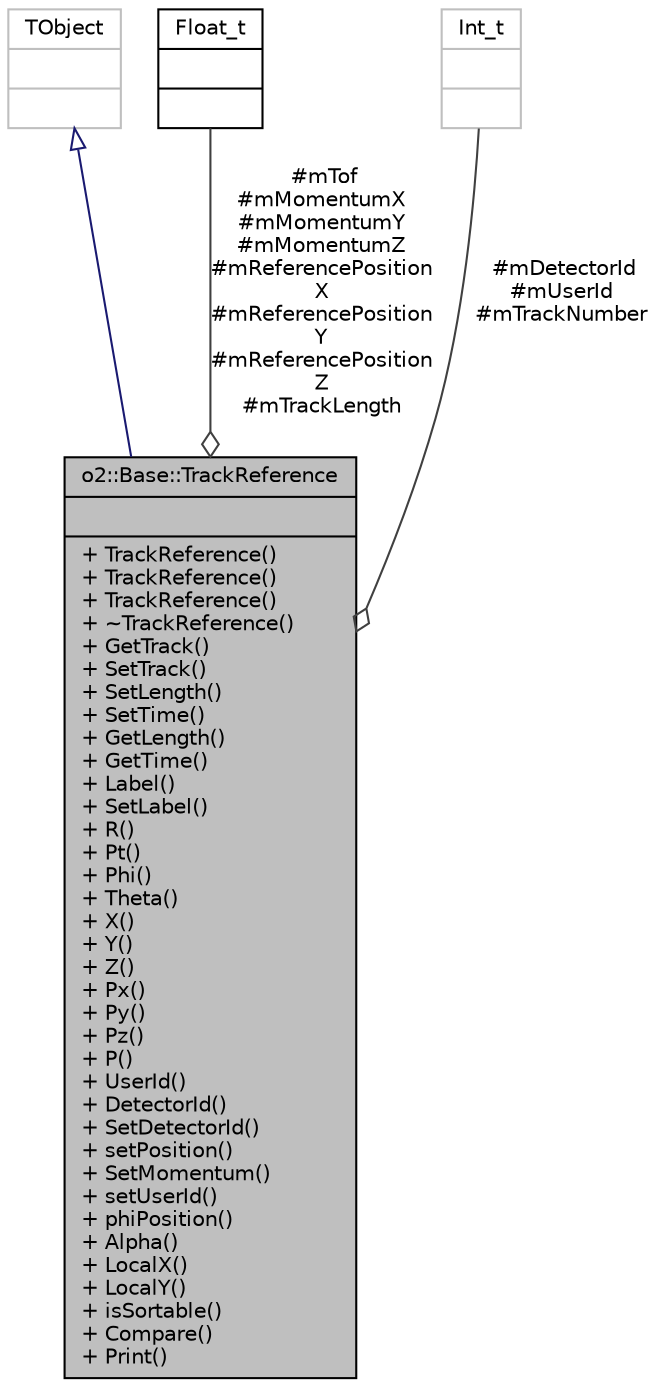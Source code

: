 digraph "o2::Base::TrackReference"
{
 // INTERACTIVE_SVG=YES
  bgcolor="transparent";
  edge [fontname="Helvetica",fontsize="10",labelfontname="Helvetica",labelfontsize="10"];
  node [fontname="Helvetica",fontsize="10",shape=record];
  Node1 [label="{o2::Base::TrackReference\n||+ TrackReference()\l+ TrackReference()\l+ TrackReference()\l+ ~TrackReference()\l+ GetTrack()\l+ SetTrack()\l+ SetLength()\l+ SetTime()\l+ GetLength()\l+ GetTime()\l+ Label()\l+ SetLabel()\l+ R()\l+ Pt()\l+ Phi()\l+ Theta()\l+ X()\l+ Y()\l+ Z()\l+ Px()\l+ Py()\l+ Pz()\l+ P()\l+ UserId()\l+ DetectorId()\l+ SetDetectorId()\l+ setPosition()\l+ SetMomentum()\l+ setUserId()\l+ phiPosition()\l+ Alpha()\l+ LocalX()\l+ LocalY()\l+ isSortable()\l+ Compare()\l+ Print()\l}",height=0.2,width=0.4,color="black", fillcolor="grey75", style="filled" fontcolor="black"];
  Node2 -> Node1 [dir="back",color="midnightblue",fontsize="10",style="solid",arrowtail="onormal",fontname="Helvetica"];
  Node2 [label="{TObject\n||}",height=0.2,width=0.4,color="grey75"];
  Node3 -> Node1 [color="grey25",fontsize="10",style="solid",label=" #mTof\n#mMomentumX\n#mMomentumY\n#mMomentumZ\n#mReferencePosition\lX\n#mReferencePosition\lY\n#mReferencePosition\lZ\n#mTrackLength" ,arrowhead="odiamond",fontname="Helvetica"];
  Node3 [label="{Float_t\n||}",height=0.2,width=0.4,color="black",URL="$d9/d7d/classFloat__t.html"];
  Node4 -> Node1 [color="grey25",fontsize="10",style="solid",label=" #mDetectorId\n#mUserId\n#mTrackNumber" ,arrowhead="odiamond",fontname="Helvetica"];
  Node4 [label="{Int_t\n||}",height=0.2,width=0.4,color="grey75"];
}
